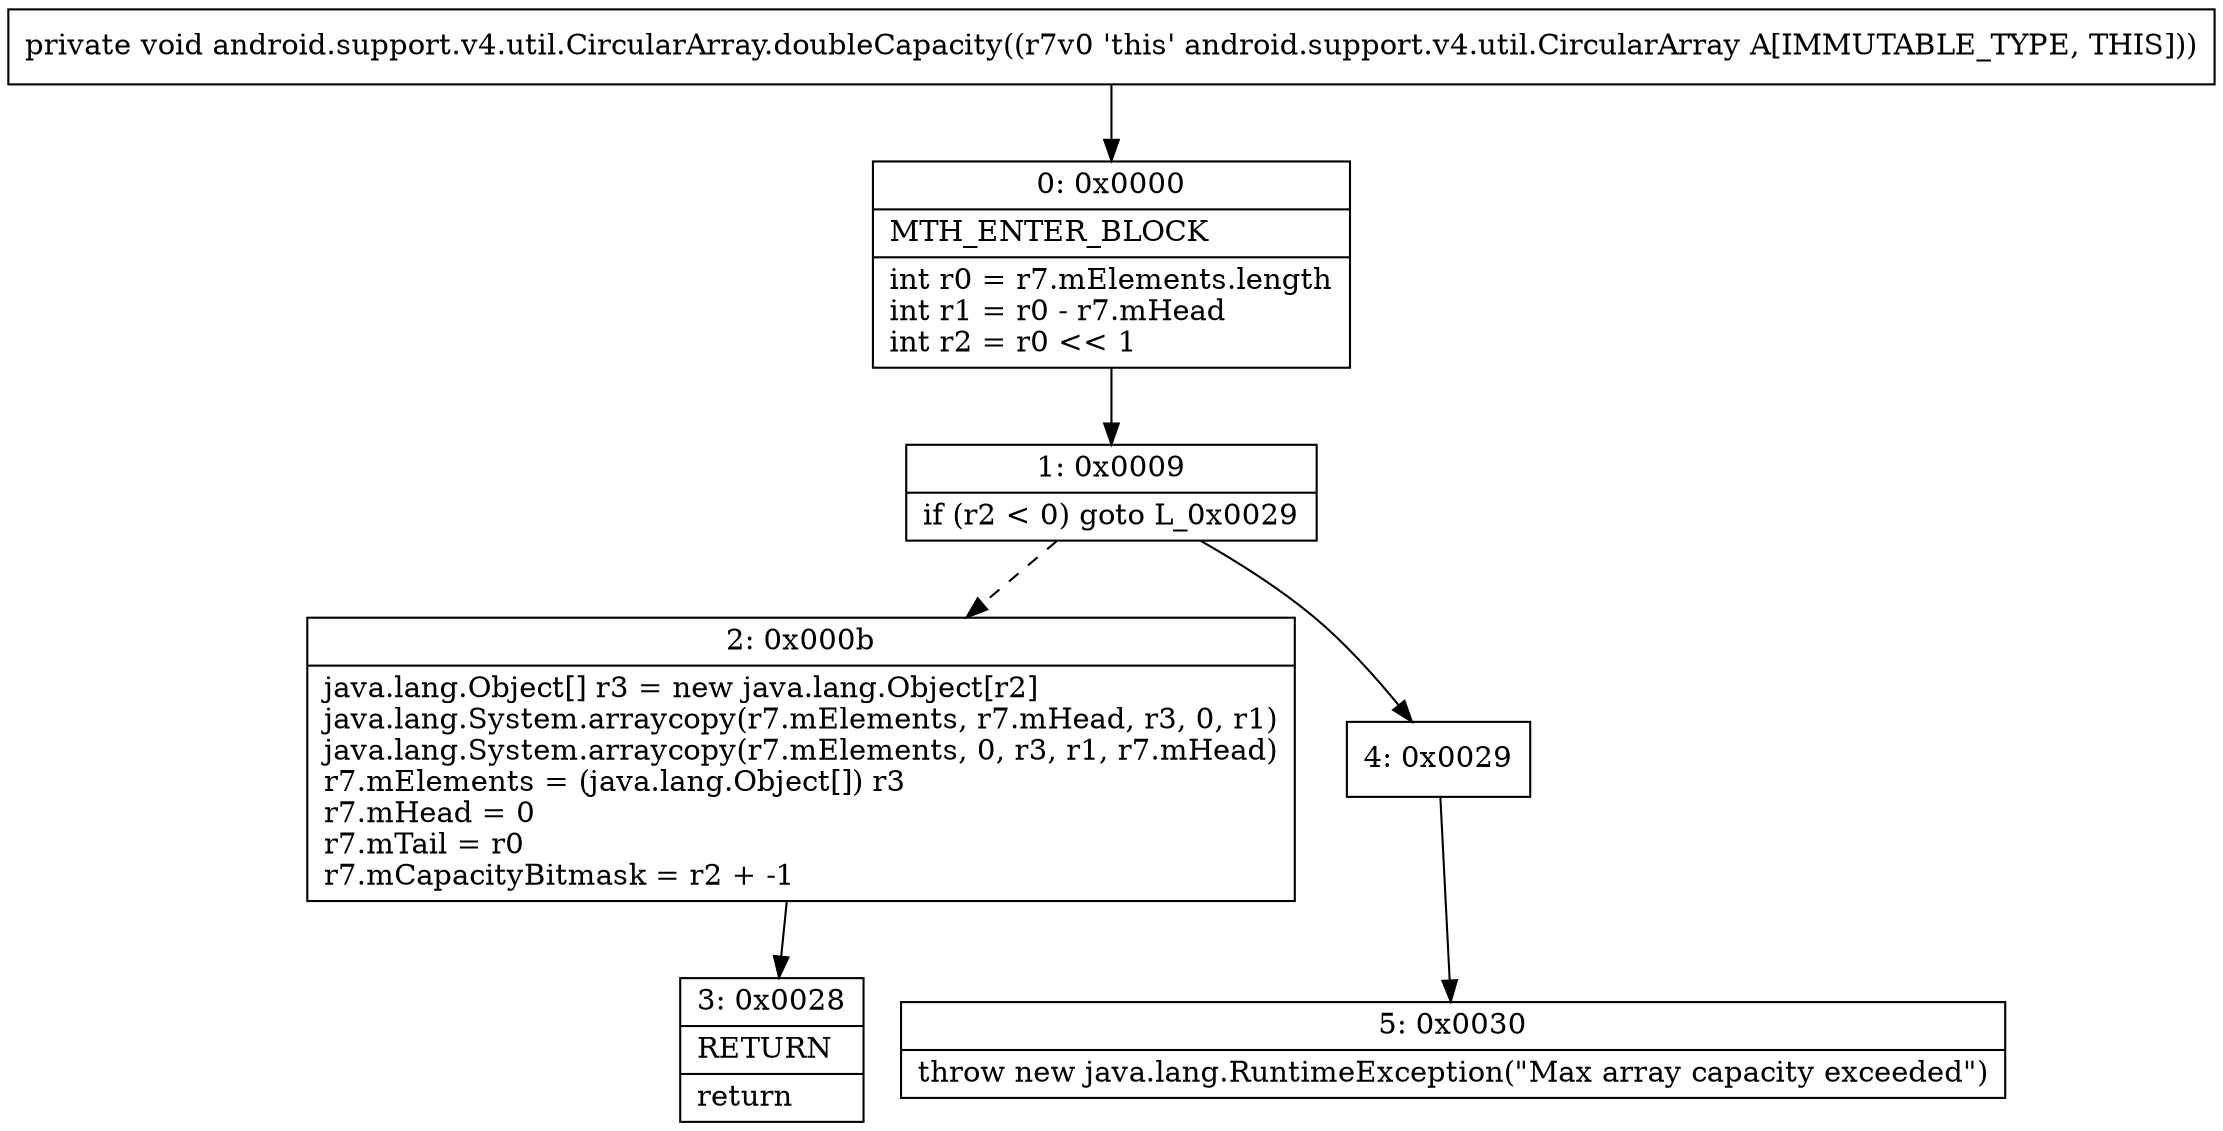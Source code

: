 digraph "CFG forandroid.support.v4.util.CircularArray.doubleCapacity()V" {
Node_0 [shape=record,label="{0\:\ 0x0000|MTH_ENTER_BLOCK\l|int r0 = r7.mElements.length\lint r1 = r0 \- r7.mHead\lint r2 = r0 \<\< 1\l}"];
Node_1 [shape=record,label="{1\:\ 0x0009|if (r2 \< 0) goto L_0x0029\l}"];
Node_2 [shape=record,label="{2\:\ 0x000b|java.lang.Object[] r3 = new java.lang.Object[r2]\ljava.lang.System.arraycopy(r7.mElements, r7.mHead, r3, 0, r1)\ljava.lang.System.arraycopy(r7.mElements, 0, r3, r1, r7.mHead)\lr7.mElements = (java.lang.Object[]) r3\lr7.mHead = 0\lr7.mTail = r0\lr7.mCapacityBitmask = r2 + \-1\l}"];
Node_3 [shape=record,label="{3\:\ 0x0028|RETURN\l|return\l}"];
Node_4 [shape=record,label="{4\:\ 0x0029}"];
Node_5 [shape=record,label="{5\:\ 0x0030|throw new java.lang.RuntimeException(\"Max array capacity exceeded\")\l}"];
MethodNode[shape=record,label="{private void android.support.v4.util.CircularArray.doubleCapacity((r7v0 'this' android.support.v4.util.CircularArray A[IMMUTABLE_TYPE, THIS])) }"];
MethodNode -> Node_0;
Node_0 -> Node_1;
Node_1 -> Node_2[style=dashed];
Node_1 -> Node_4;
Node_2 -> Node_3;
Node_4 -> Node_5;
}

